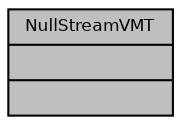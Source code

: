 digraph "NullStreamVMT"
{
  bgcolor="transparent";
  edge [fontname="Helvetica",fontsize="8",labelfontname="Helvetica",labelfontsize="8"];
  node [fontname="Helvetica",fontsize="8",shape=record];
  Node1 [label="{NullStreamVMT\n||}",height=0.2,width=0.4,color="black", fillcolor="grey75", style="filled", fontcolor="black"];
}
